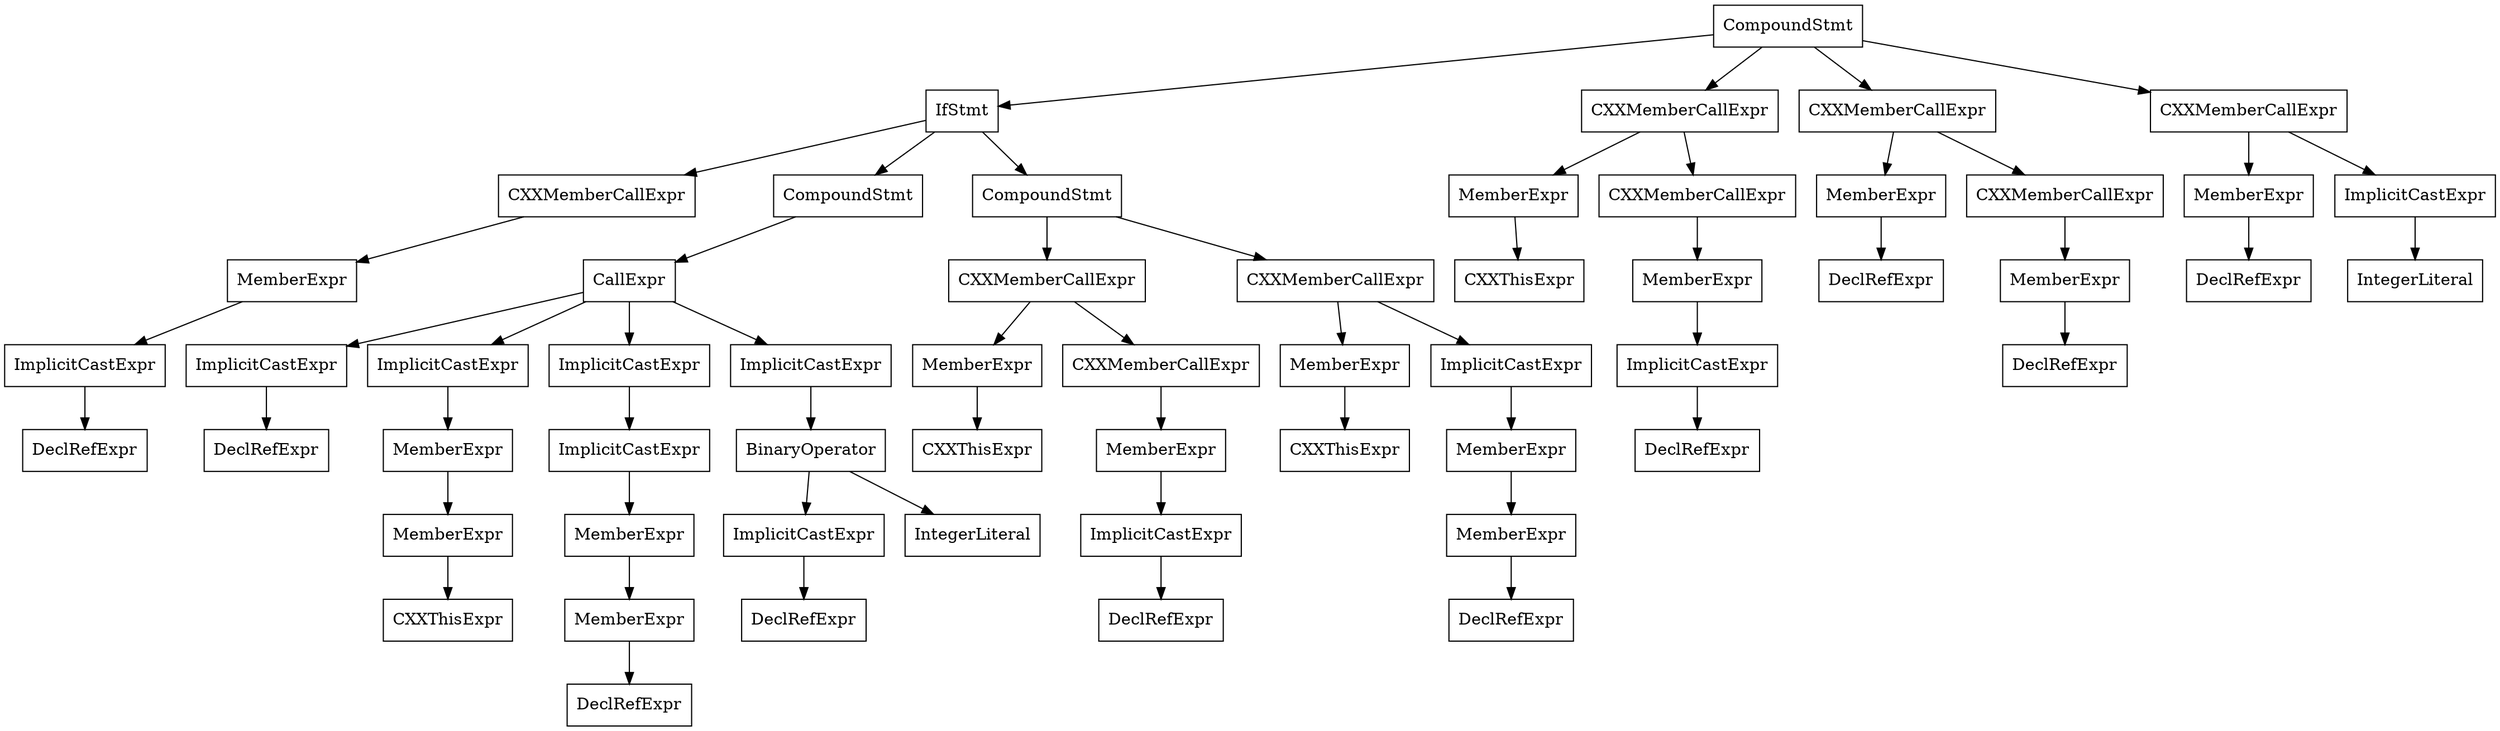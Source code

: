 digraph unnamed {

	Node0x555c0efe4908 [shape=record,label="{CompoundStmt}"];
	Node0x555c0efe4908 -> Node0x555c0efe45b0;
	Node0x555c0efe4908 -> Node0x555c0efe46a8;
	Node0x555c0efe4908 -> Node0x555c0efe4850;
	Node0x555c0efe4908 -> Node0x555c0efe48c8;
	Node0x555c0efe45b0 [shape=record,label="{IfStmt}"];
	Node0x555c0efe45b0 -> Node0x555c0efe3cd0;
	Node0x555c0efe45b0 -> Node0x555c0efe4290;
	Node0x555c0efe45b0 -> Node0x555c0efe4590;
	Node0x555c0efe3cd0 [shape=record,label="{CXXMemberCallExpr}"];
	Node0x555c0efe3cd0 -> Node0x555c0efe3ca0;
	Node0x555c0efe3ca0 [shape=record,label="{MemberExpr}"];
	Node0x555c0efe3ca0 -> Node0x555c0efe3cf0;
	Node0x555c0efe3cf0 [shape=record,label="{ImplicitCastExpr}"];
	Node0x555c0efe3cf0 -> Node0x555c0efe3c80;
	Node0x555c0efe3c80 [shape=record,label="{DeclRefExpr}"];
	Node0x555c0efe4290 [shape=record,label="{CompoundStmt}"];
	Node0x555c0efe4290 -> Node0x555c0efe41f8;
	Node0x555c0efe41f8 [shape=record,label="{CallExpr}"];
	Node0x555c0efe41f8 -> Node0x555c0efe41e0;
	Node0x555c0efe41f8 -> Node0x555c0efe4230;
	Node0x555c0efe41f8 -> Node0x555c0efe4260;
	Node0x555c0efe41f8 -> Node0x555c0efe4278;
	Node0x555c0efe41e0 [shape=record,label="{ImplicitCastExpr}"];
	Node0x555c0efe41e0 -> Node0x555c0efe3d48;
	Node0x555c0efe3d48 [shape=record,label="{DeclRefExpr}"];
	Node0x555c0efe4230 [shape=record,label="{ImplicitCastExpr}"];
	Node0x555c0efe4230 -> Node0x555c0efe3dd0;
	Node0x555c0efe3dd0 [shape=record,label="{MemberExpr}"];
	Node0x555c0efe3dd0 -> Node0x555c0efe3d88;
	Node0x555c0efe3d88 [shape=record,label="{MemberExpr}"];
	Node0x555c0efe3d88 -> Node0x555c0efe3d78;
	Node0x555c0efe3d78 [shape=record,label="{CXXThisExpr}"];
	Node0x555c0efe4260 [shape=record,label="{ImplicitCastExpr}"];
	Node0x555c0efe4260 -> Node0x555c0efe4248;
	Node0x555c0efe4248 [shape=record,label="{ImplicitCastExpr}"];
	Node0x555c0efe4248 -> Node0x555c0efe3e68;
	Node0x555c0efe3e68 [shape=record,label="{MemberExpr}"];
	Node0x555c0efe3e68 -> Node0x555c0efe3e20;
	Node0x555c0efe3e20 [shape=record,label="{MemberExpr}"];
	Node0x555c0efe3e20 -> Node0x555c0efe3e00;
	Node0x555c0efe3e00 [shape=record,label="{DeclRefExpr}"];
	Node0x555c0efe4278 [shape=record,label="{ImplicitCastExpr}"];
	Node0x555c0efe4278 -> Node0x555c0efe41c0;
	Node0x555c0efe41c0 [shape=record,label="{BinaryOperator}"];
	Node0x555c0efe41c0 -> Node0x555c0efe41a8;
	Node0x555c0efe41c0 -> Node0x555c0eaaa6d8;
	Node0x555c0efe41a8 [shape=record,label="{ImplicitCastExpr}"];
	Node0x555c0efe41a8 -> Node0x555c0efe3ee8;
	Node0x555c0efe3ee8 [shape=record,label="{DeclRefExpr}"];
	Node0x555c0eaaa6d8 [shape=record,label="{IntegerLiteral}"];
	Node0x555c0efe4590 [shape=record,label="{CompoundStmt}"];
	Node0x555c0efe4590 -> Node0x555c0efe4450;
	Node0x555c0efe4590 -> Node0x555c0efe4550;
	Node0x555c0efe4450 [shape=record,label="{CXXMemberCallExpr}"];
	Node0x555c0efe4450 -> Node0x555c0efe4420;
	Node0x555c0efe4450 -> Node0x555c0efe43d8;
	Node0x555c0efe4420 [shape=record,label="{MemberExpr}"];
	Node0x555c0efe4420 -> Node0x555c0efe4410;
	Node0x555c0efe4410 [shape=record,label="{CXXThisExpr}"];
	Node0x555c0efe43d8 [shape=record,label="{CXXMemberCallExpr}"];
	Node0x555c0efe43d8 -> Node0x555c0efe43a8;
	Node0x555c0efe43a8 [shape=record,label="{MemberExpr}"];
	Node0x555c0efe43a8 -> Node0x555c0efe43f8;
	Node0x555c0efe43f8 [shape=record,label="{ImplicitCastExpr}"];
	Node0x555c0efe43f8 -> Node0x555c0efe4328;
	Node0x555c0efe4328 [shape=record,label="{DeclRefExpr}"];
	Node0x555c0efe4550 [shape=record,label="{CXXMemberCallExpr}"];
	Node0x555c0efe4550 -> Node0x555c0efe4488;
	Node0x555c0efe4550 -> Node0x555c0efe4578;
	Node0x555c0efe4488 [shape=record,label="{MemberExpr}"];
	Node0x555c0efe4488 -> Node0x555c0efe4478;
	Node0x555c0efe4478 [shape=record,label="{CXXThisExpr}"];
	Node0x555c0efe4578 [shape=record,label="{ImplicitCastExpr}"];
	Node0x555c0efe4578 -> Node0x555c0efe4520;
	Node0x555c0efe4520 [shape=record,label="{MemberExpr}"];
	Node0x555c0efe4520 -> Node0x555c0efe44d8;
	Node0x555c0efe44d8 [shape=record,label="{MemberExpr}"];
	Node0x555c0efe44d8 -> Node0x555c0efe44b8;
	Node0x555c0efe44b8 [shape=record,label="{DeclRefExpr}"];
	Node0x555c0efe46a8 [shape=record,label="{CXXMemberCallExpr}"];
	Node0x555c0efe46a8 -> Node0x555c0efe45f0;
	Node0x555c0efe46a8 -> Node0x555c0efe4670;
	Node0x555c0efe45f0 [shape=record,label="{MemberExpr}"];
	Node0x555c0efe45f0 -> Node0x555c0efe45e0;
	Node0x555c0efe45e0 [shape=record,label="{CXXThisExpr}"];
	Node0x555c0efe4670 [shape=record,label="{CXXMemberCallExpr}"];
	Node0x555c0efe4670 -> Node0x555c0efe4640;
	Node0x555c0efe4640 [shape=record,label="{MemberExpr}"];
	Node0x555c0efe4640 -> Node0x555c0efe4690;
	Node0x555c0efe4690 [shape=record,label="{ImplicitCastExpr}"];
	Node0x555c0efe4690 -> Node0x555c0efe4620;
	Node0x555c0efe4620 [shape=record,label="{DeclRefExpr}"];
	Node0x555c0efe4850 [shape=record,label="{CXXMemberCallExpr}"];
	Node0x555c0efe4850 -> Node0x555c0efe4820;
	Node0x555c0efe4850 -> Node0x555c0efe4800;
	Node0x555c0efe4820 [shape=record,label="{MemberExpr}"];
	Node0x555c0efe4820 -> Node0x555c0efe46d0;
	Node0x555c0efe46d0 [shape=record,label="{DeclRefExpr}"];
	Node0x555c0efe4800 [shape=record,label="{CXXMemberCallExpr}"];
	Node0x555c0efe4800 -> Node0x555c0efe47d0;
	Node0x555c0efe47d0 [shape=record,label="{MemberExpr}"];
	Node0x555c0efe47d0 -> Node0x555c0efe4750;
	Node0x555c0efe4750 [shape=record,label="{DeclRefExpr}"];
	Node0x555c0efe48c8 [shape=record,label="{CXXMemberCallExpr}"];
	Node0x555c0efe48c8 -> Node0x555c0efe4898;
	Node0x555c0efe48c8 -> Node0x555c0efe48f0;
	Node0x555c0efe4898 [shape=record,label="{MemberExpr}"];
	Node0x555c0efe4898 -> Node0x555c0efe4878;
	Node0x555c0efe4878 [shape=record,label="{DeclRefExpr}"];
	Node0x555c0efe48f0 [shape=record,label="{ImplicitCastExpr}"];
	Node0x555c0efe48f0 -> Node0x555c0eaaad60;
	Node0x555c0eaaad60 [shape=record,label="{IntegerLiteral}"];
}
